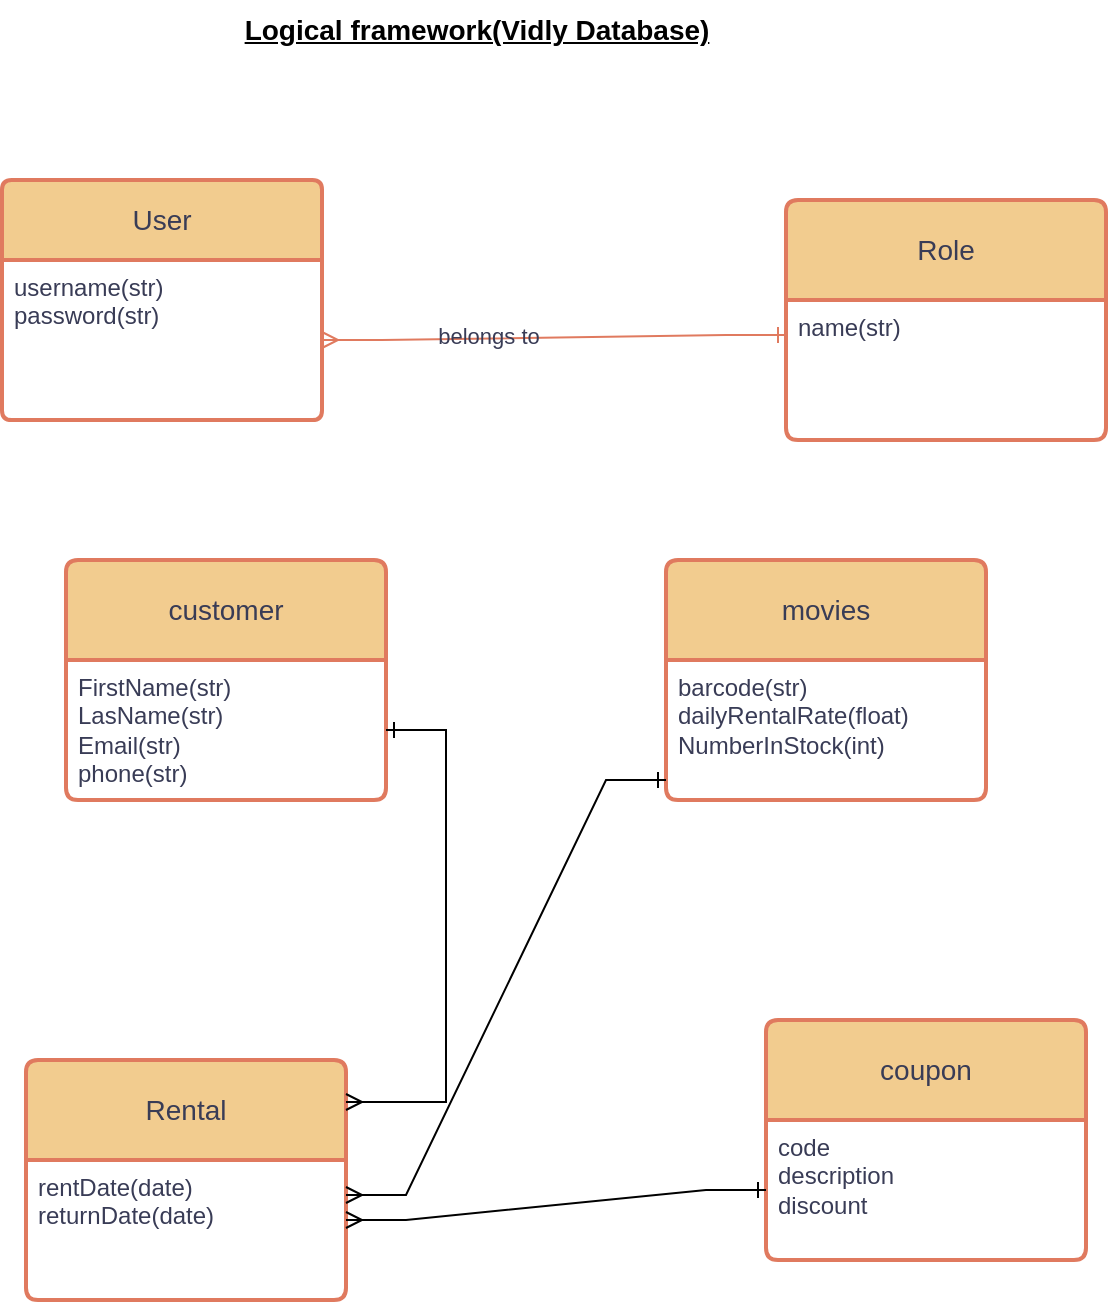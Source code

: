 <mxfile version="21.1.2" type="device">
  <diagram name="Page-1" id="UjeIHkmK6OG8sHjkDCKj">
    <mxGraphModel dx="864" dy="1575" grid="1" gridSize="10" guides="1" tooltips="1" connect="1" arrows="1" fold="1" page="1" pageScale="1" pageWidth="850" pageHeight="1100" math="0" shadow="0">
      <root>
        <mxCell id="0" />
        <mxCell id="1" parent="0" />
        <mxCell id="mZ1df6mLhHkYHSEJEPaS-1" value="User" style="swimlane;childLayout=stackLayout;horizontal=1;startSize=40;horizontalStack=0;rounded=1;fontSize=14;fontStyle=0;strokeWidth=2;resizeParent=0;resizeLast=1;shadow=0;dashed=0;align=center;arcSize=4;whiteSpace=wrap;html=1;labelBackgroundColor=none;fillColor=#F2CC8F;strokeColor=#E07A5F;fontColor=#393C56;" vertex="1" parent="1">
          <mxGeometry x="158" y="80" width="160" height="120" as="geometry" />
        </mxCell>
        <mxCell id="mZ1df6mLhHkYHSEJEPaS-2" value="username(str)&lt;br&gt;password(str)" style="align=left;strokeColor=none;fillColor=none;spacingLeft=4;fontSize=12;verticalAlign=top;resizable=0;rotatable=0;part=1;html=1;labelBackgroundColor=none;fontColor=#393C56;" vertex="1" parent="mZ1df6mLhHkYHSEJEPaS-1">
          <mxGeometry y="40" width="160" height="80" as="geometry" />
        </mxCell>
        <mxCell id="mZ1df6mLhHkYHSEJEPaS-5" value="" style="edgeStyle=entityRelationEdgeStyle;fontSize=12;html=1;endArrow=ERone;startArrow=ERmany;rounded=0;exitX=1;exitY=0.5;exitDx=0;exitDy=0;entryX=0;entryY=0.25;entryDx=0;entryDy=0;labelBackgroundColor=none;strokeColor=#E07A5F;fontColor=default;endFill=0;" edge="1" parent="1" source="mZ1df6mLhHkYHSEJEPaS-2" target="mZ1df6mLhHkYHSEJEPaS-27">
          <mxGeometry width="100" height="100" relative="1" as="geometry">
            <mxPoint x="370" y="300" as="sourcePoint" />
            <mxPoint x="340" y="-80" as="targetPoint" />
          </mxGeometry>
        </mxCell>
        <mxCell id="mZ1df6mLhHkYHSEJEPaS-25" value="belongs to" style="edgeLabel;html=1;align=center;verticalAlign=middle;resizable=0;points=[];labelBackgroundColor=none;fontColor=#393C56;" vertex="1" connectable="0" parent="mZ1df6mLhHkYHSEJEPaS-5">
          <mxGeometry x="-0.287" y="1" relative="1" as="geometry">
            <mxPoint as="offset" />
          </mxGeometry>
        </mxCell>
        <mxCell id="mZ1df6mLhHkYHSEJEPaS-6" value="customer" style="swimlane;childLayout=stackLayout;horizontal=1;startSize=50;horizontalStack=0;rounded=1;fontSize=14;fontStyle=0;strokeWidth=2;resizeParent=0;resizeLast=1;shadow=0;dashed=0;align=center;arcSize=4;whiteSpace=wrap;html=1;labelBackgroundColor=none;fillColor=#F2CC8F;strokeColor=#E07A5F;fontColor=#393C56;" vertex="1" parent="1">
          <mxGeometry x="190" y="270" width="160" height="120" as="geometry" />
        </mxCell>
        <mxCell id="mZ1df6mLhHkYHSEJEPaS-7" value="FirstName(str)&lt;br&gt;LasName(str)&lt;br&gt;Email(str)&lt;br&gt;phone(str)" style="align=left;strokeColor=none;fillColor=none;spacingLeft=4;fontSize=12;verticalAlign=top;resizable=0;rotatable=0;part=1;html=1;labelBackgroundColor=none;fontColor=#393C56;" vertex="1" parent="mZ1df6mLhHkYHSEJEPaS-6">
          <mxGeometry y="50" width="160" height="70" as="geometry" />
        </mxCell>
        <mxCell id="mZ1df6mLhHkYHSEJEPaS-8" value="movies" style="swimlane;childLayout=stackLayout;horizontal=1;startSize=50;horizontalStack=0;rounded=1;fontSize=14;fontStyle=0;strokeWidth=2;resizeParent=0;resizeLast=1;shadow=0;dashed=0;align=center;arcSize=4;whiteSpace=wrap;html=1;labelBackgroundColor=none;fillColor=#F2CC8F;strokeColor=#E07A5F;fontColor=#393C56;" vertex="1" parent="1">
          <mxGeometry x="490" y="270" width="160" height="120" as="geometry" />
        </mxCell>
        <mxCell id="mZ1df6mLhHkYHSEJEPaS-9" value="barcode(str)&lt;br&gt;dailyRentalRate(float)&lt;br&gt;NumberInStock(int)" style="align=left;strokeColor=none;fillColor=none;spacingLeft=4;fontSize=12;verticalAlign=top;resizable=0;rotatable=0;part=1;html=1;labelBackgroundColor=none;fontColor=#393C56;" vertex="1" parent="mZ1df6mLhHkYHSEJEPaS-8">
          <mxGeometry y="50" width="160" height="70" as="geometry" />
        </mxCell>
        <mxCell id="mZ1df6mLhHkYHSEJEPaS-14" value="Rental" style="swimlane;childLayout=stackLayout;horizontal=1;startSize=50;horizontalStack=0;rounded=1;fontSize=14;fontStyle=0;strokeWidth=2;resizeParent=0;resizeLast=1;shadow=0;dashed=0;align=center;arcSize=4;whiteSpace=wrap;html=1;labelBackgroundColor=none;fillColor=#F2CC8F;strokeColor=#E07A5F;fontColor=#393C56;" vertex="1" parent="1">
          <mxGeometry x="170" y="520" width="160" height="120" as="geometry" />
        </mxCell>
        <mxCell id="mZ1df6mLhHkYHSEJEPaS-15" value="rentDate(date)&lt;br&gt;returnDate(date)" style="align=left;strokeColor=none;fillColor=none;spacingLeft=4;fontSize=12;verticalAlign=top;resizable=0;rotatable=0;part=1;html=1;labelBackgroundColor=none;fontColor=#393C56;" vertex="1" parent="mZ1df6mLhHkYHSEJEPaS-14">
          <mxGeometry y="50" width="160" height="70" as="geometry" />
        </mxCell>
        <mxCell id="mZ1df6mLhHkYHSEJEPaS-21" value="coupon" style="swimlane;childLayout=stackLayout;horizontal=1;startSize=50;horizontalStack=0;rounded=1;fontSize=14;fontStyle=0;strokeWidth=2;resizeParent=0;resizeLast=1;shadow=0;dashed=0;align=center;arcSize=4;whiteSpace=wrap;html=1;labelBackgroundColor=none;fillColor=#F2CC8F;strokeColor=#E07A5F;fontColor=#393C56;" vertex="1" parent="1">
          <mxGeometry x="540" y="500" width="160" height="120" as="geometry" />
        </mxCell>
        <mxCell id="mZ1df6mLhHkYHSEJEPaS-22" value="code&lt;br&gt;description&lt;br&gt;discount" style="align=left;strokeColor=none;fillColor=none;spacingLeft=4;fontSize=12;verticalAlign=top;resizable=0;rotatable=0;part=1;html=1;labelBackgroundColor=none;fontColor=#393C56;" vertex="1" parent="mZ1df6mLhHkYHSEJEPaS-21">
          <mxGeometry y="50" width="160" height="70" as="geometry" />
        </mxCell>
        <mxCell id="mZ1df6mLhHkYHSEJEPaS-26" value="Role" style="swimlane;childLayout=stackLayout;horizontal=1;startSize=50;horizontalStack=0;rounded=1;fontSize=14;fontStyle=0;strokeWidth=2;resizeParent=0;resizeLast=1;shadow=0;dashed=0;align=center;arcSize=4;whiteSpace=wrap;html=1;labelBackgroundColor=none;fillColor=#F2CC8F;strokeColor=#E07A5F;fontColor=#393C56;" vertex="1" parent="1">
          <mxGeometry x="550" y="90" width="160" height="120" as="geometry" />
        </mxCell>
        <mxCell id="mZ1df6mLhHkYHSEJEPaS-27" value="name(str)" style="align=left;strokeColor=none;fillColor=none;spacingLeft=4;fontSize=12;verticalAlign=top;resizable=0;rotatable=0;part=1;html=1;labelBackgroundColor=none;fontColor=#393C56;" vertex="1" parent="mZ1df6mLhHkYHSEJEPaS-26">
          <mxGeometry y="50" width="160" height="70" as="geometry" />
        </mxCell>
        <mxCell id="mZ1df6mLhHkYHSEJEPaS-29" value="" style="edgeStyle=entityRelationEdgeStyle;fontSize=12;html=1;endArrow=ERone;startArrow=ERmany;rounded=0;exitX=1;exitY=0.175;exitDx=0;exitDy=0;exitPerimeter=0;endFill=0;" edge="1" parent="1" source="mZ1df6mLhHkYHSEJEPaS-14" target="mZ1df6mLhHkYHSEJEPaS-7">
          <mxGeometry width="100" height="100" relative="1" as="geometry">
            <mxPoint x="330" y="560" as="sourcePoint" />
            <mxPoint x="430" y="460" as="targetPoint" />
          </mxGeometry>
        </mxCell>
        <mxCell id="mZ1df6mLhHkYHSEJEPaS-30" value="" style="edgeStyle=entityRelationEdgeStyle;fontSize=12;html=1;endArrow=ERone;startArrow=ERmany;rounded=0;entryX=0;entryY=0.5;entryDx=0;entryDy=0;endFill=0;" edge="1" parent="1" target="mZ1df6mLhHkYHSEJEPaS-22">
          <mxGeometry width="100" height="100" relative="1" as="geometry">
            <mxPoint x="330" y="600" as="sourcePoint" />
            <mxPoint x="430" y="500" as="targetPoint" />
          </mxGeometry>
        </mxCell>
        <mxCell id="mZ1df6mLhHkYHSEJEPaS-31" value="" style="edgeStyle=entityRelationEdgeStyle;fontSize=12;html=1;endArrow=ERone;startArrow=ERmany;rounded=0;exitX=1;exitY=0.25;exitDx=0;exitDy=0;endFill=0;" edge="1" parent="1" source="mZ1df6mLhHkYHSEJEPaS-15">
          <mxGeometry width="100" height="100" relative="1" as="geometry">
            <mxPoint x="330" y="580" as="sourcePoint" />
            <mxPoint x="490" y="380" as="targetPoint" />
          </mxGeometry>
        </mxCell>
        <mxCell id="mZ1df6mLhHkYHSEJEPaS-33" value="&lt;b&gt;&lt;font style=&quot;font-size: 14px;&quot;&gt;&lt;u&gt;Logical framework(Vidly Database)&lt;/u&gt;&lt;/font&gt;&lt;/b&gt;" style="text;html=1;align=center;verticalAlign=middle;resizable=0;points=[];autosize=1;strokeColor=none;fillColor=none;" vertex="1" parent="1">
          <mxGeometry x="265" y="-10" width="260" height="30" as="geometry" />
        </mxCell>
      </root>
    </mxGraphModel>
  </diagram>
</mxfile>
